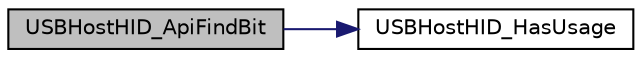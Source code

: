 digraph "USBHostHID_ApiFindBit"
{
  edge [fontname="Helvetica",fontsize="10",labelfontname="Helvetica",labelfontsize="10"];
  node [fontname="Helvetica",fontsize="10",shape=record];
  rankdir="LR";
  Node1 [label="USBHostHID_ApiFindBit",height=0.2,width=0.4,color="black", fillcolor="grey75", style="filled", fontcolor="black"];
  Node1 -> Node2 [color="midnightblue",fontsize="10",style="solid",fontname="Helvetica"];
  Node2 [label="USBHostHID_HasUsage",height=0.2,width=0.4,color="black", fillcolor="white", style="filled",URL="$usb__host__hid__parser_8h.html#aab21cf89390703cd270187dc082499e1"];
}
